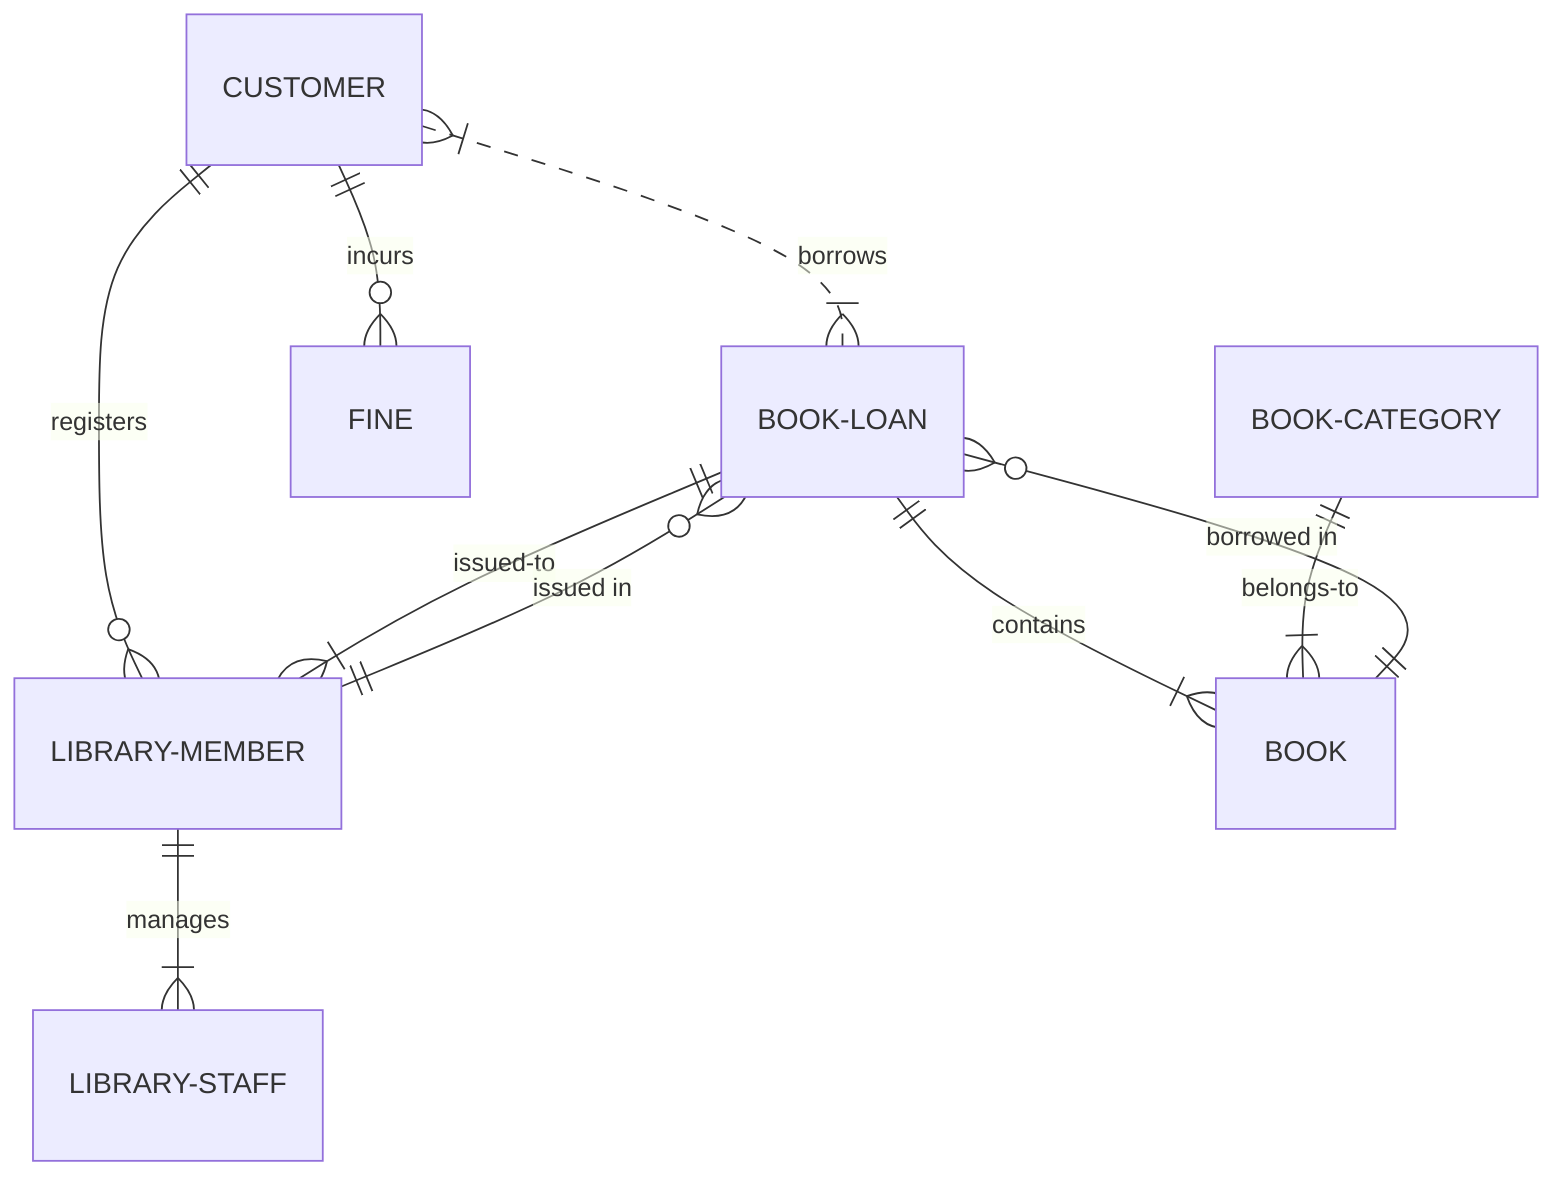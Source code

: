 erDiagram
    CUSTOMER }|..|{ BOOK-LOAN : borrows
    CUSTOMER ||--o{ LIBRARY-MEMBER : registers
    CUSTOMER ||--o{ FINE : incurs
    BOOK-LOAN ||--|{ BOOK : contains
    BOOK-LOAN ||--|{ LIBRARY-MEMBER : issued-to
    BOOK ||--o{ BOOK-LOAN : "borrowed in"
    LIBRARY-MEMBER ||--o{ BOOK-LOAN : "issued in"
    LIBRARY-MEMBER ||--|{ LIBRARY-STAFF : manages
    BOOK-CATEGORY ||--|{ BOOK : belongs-to